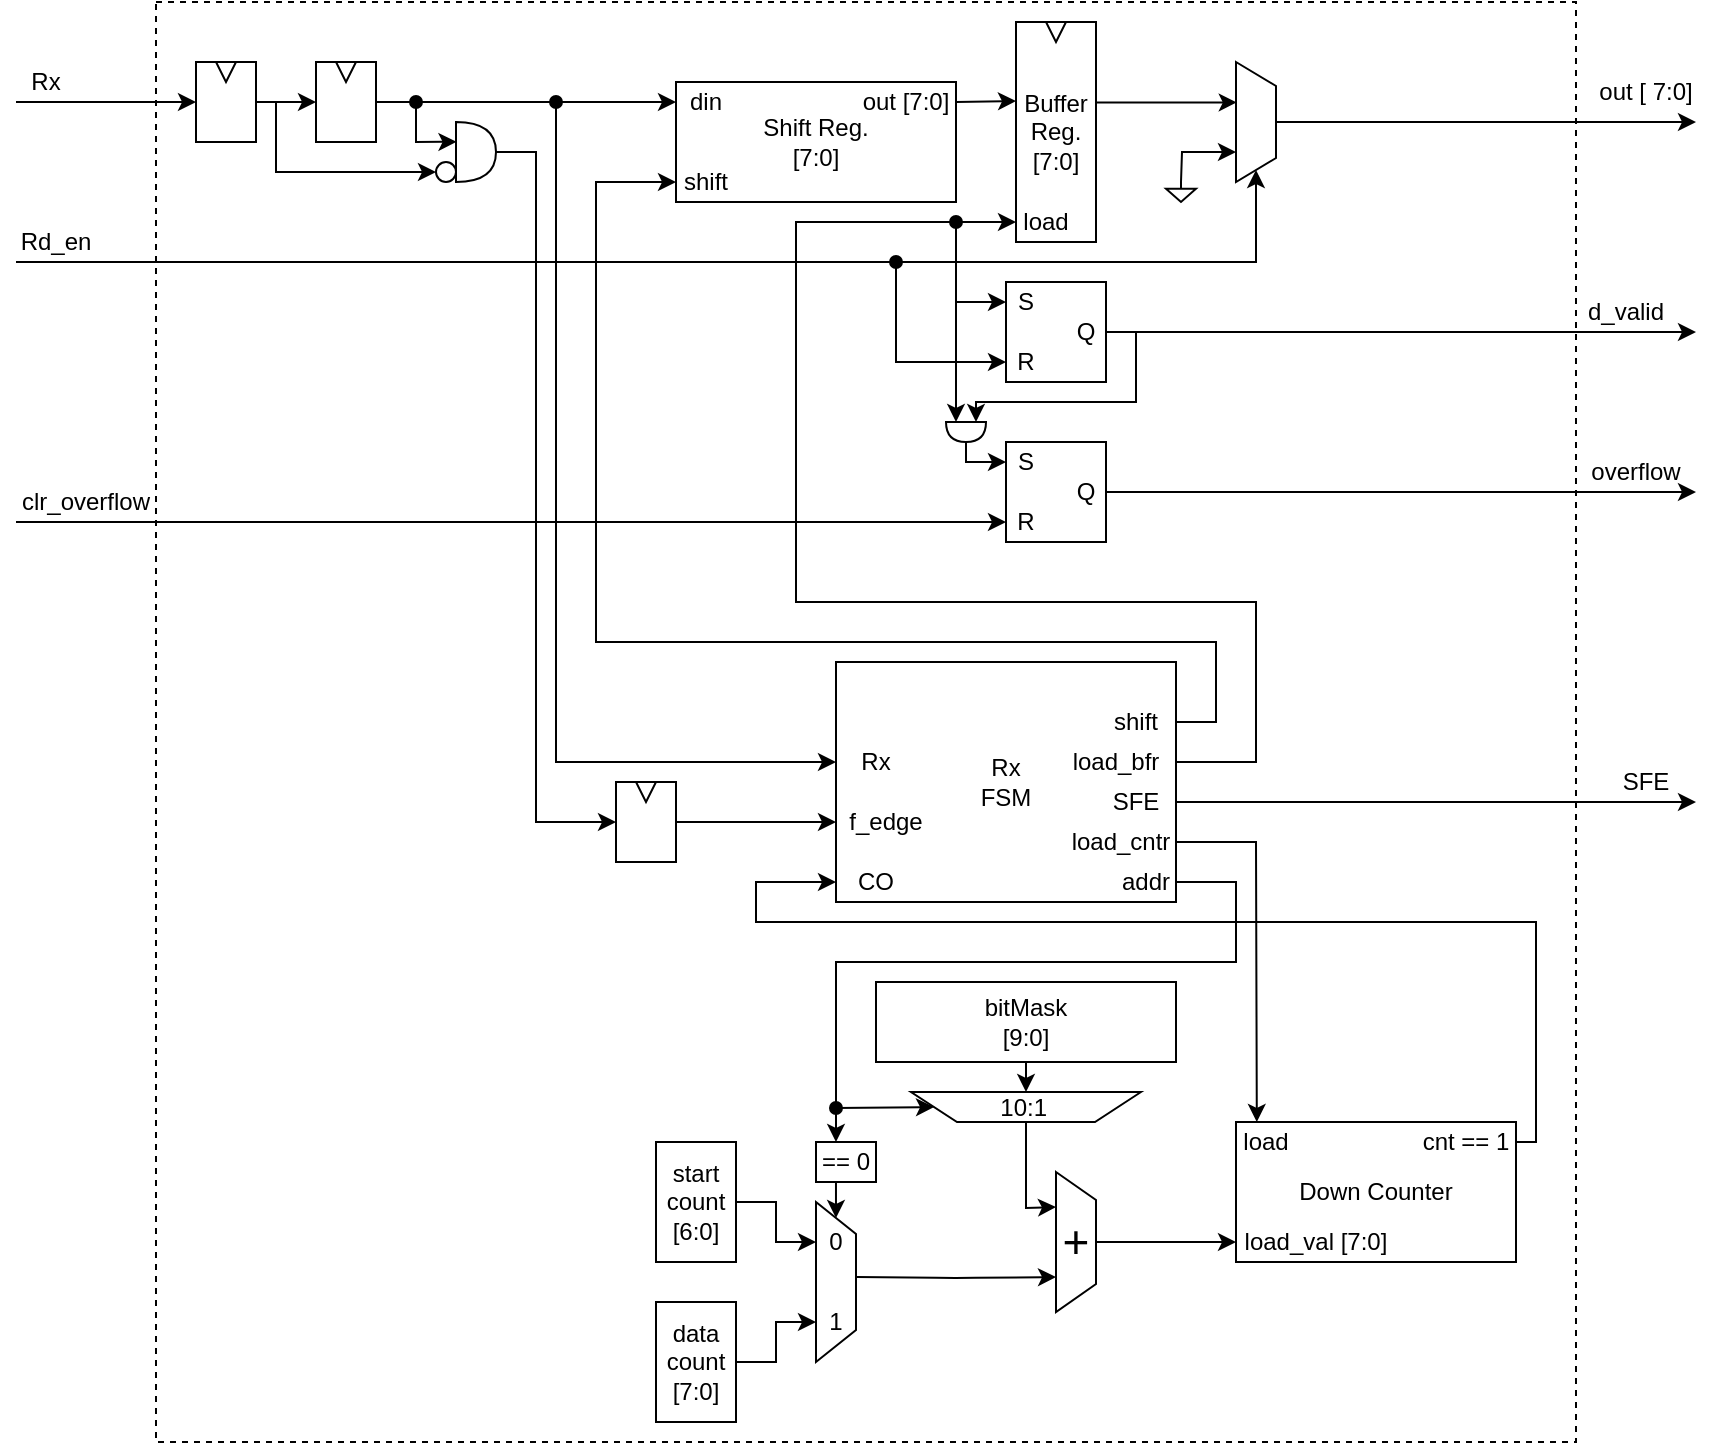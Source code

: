 <mxfile version="13.0.6" type="google"><diagram id="3SOEhyXQkGesLKQQwxoO" name="Page-1"><mxGraphModel dx="1977" dy="1360" grid="1" gridSize="10" guides="1" tooltips="1" connect="1" arrows="1" fold="1" page="0" pageScale="1" pageWidth="827" pageHeight="1169" math="0" shadow="0"><root><mxCell id="0"/><mxCell id="1" parent="0"/><mxCell id="6jl3Omt6gYEj1FxjUIc2-1" value="Rx&lt;br&gt;FSM" style="rounded=0;whiteSpace=wrap;html=1;" parent="1" vertex="1"><mxGeometry x="240" y="280" width="170" height="120" as="geometry"/></mxCell><mxCell id="6jl3Omt6gYEj1FxjUIc2-2" value="" style="rounded=0;whiteSpace=wrap;html=1;" parent="1" vertex="1"><mxGeometry x="-80" y="-20" width="30" height="40" as="geometry"/></mxCell><mxCell id="6jl3Omt6gYEj1FxjUIc2-3" value="" style="triangle;whiteSpace=wrap;html=1;direction=south;" parent="1" vertex="1"><mxGeometry x="-70" y="-20" width="10" height="10" as="geometry"/></mxCell><mxCell id="6jl3Omt6gYEj1FxjUIc2-4" value="" style="endArrow=classic;html=1;" parent="1" edge="1"><mxGeometry width="50" height="50" relative="1" as="geometry"><mxPoint x="-170" as="sourcePoint"/><mxPoint x="-80" as="targetPoint"/></mxGeometry></mxCell><mxCell id="6jl3Omt6gYEj1FxjUIc2-7" value="" style="rounded=0;whiteSpace=wrap;html=1;" parent="1" vertex="1"><mxGeometry x="-20" y="-20" width="30" height="40" as="geometry"/></mxCell><mxCell id="6jl3Omt6gYEj1FxjUIc2-8" value="" style="triangle;whiteSpace=wrap;html=1;direction=south;" parent="1" vertex="1"><mxGeometry x="-10" y="-20" width="10" height="10" as="geometry"/></mxCell><mxCell id="6jl3Omt6gYEj1FxjUIc2-9" value="" style="endArrow=classic;html=1;entryX=0;entryY=0.5;entryDx=0;entryDy=0;" parent="1" target="6jl3Omt6gYEj1FxjUIc2-7" edge="1"><mxGeometry width="50" height="50" relative="1" as="geometry"><mxPoint x="-50" as="sourcePoint"/><mxPoint y="-50" as="targetPoint"/></mxGeometry></mxCell><mxCell id="6jl3Omt6gYEj1FxjUIc2-10" value="" style="shape=or;whiteSpace=wrap;html=1;" parent="1" vertex="1"><mxGeometry x="50" y="10" width="20" height="30" as="geometry"/></mxCell><mxCell id="6jl3Omt6gYEj1FxjUIc2-11" value="" style="ellipse;whiteSpace=wrap;html=1;aspect=fixed;resizeWidth=0;" parent="1" vertex="1"><mxGeometry x="40" y="30" width="10" height="10" as="geometry"/></mxCell><mxCell id="6jl3Omt6gYEj1FxjUIc2-12" value="" style="endArrow=classic;html=1;entryX=0;entryY=0.5;entryDx=0;entryDy=0;rounded=0;" parent="1" target="6jl3Omt6gYEj1FxjUIc2-11" edge="1"><mxGeometry width="50" height="50" relative="1" as="geometry"><mxPoint x="-40" as="sourcePoint"/><mxPoint x="10" y="30" as="targetPoint"/><Array as="points"><mxPoint x="-40" y="35"/><mxPoint x="10" y="35"/></Array></mxGeometry></mxCell><mxCell id="6jl3Omt6gYEj1FxjUIc2-13" value="" style="endArrow=classic;html=1;entryX=0.012;entryY=0.33;entryDx=0;entryDy=0;entryPerimeter=0;rounded=0;" parent="1" target="6jl3Omt6gYEj1FxjUIc2-10" edge="1"><mxGeometry width="50" height="50" relative="1" as="geometry"><mxPoint x="10" as="sourcePoint"/><mxPoint x="30" y="5" as="targetPoint"/><Array as="points"><mxPoint x="30"/><mxPoint x="30" y="20"/></Array></mxGeometry></mxCell><mxCell id="6jl3Omt6gYEj1FxjUIc2-15" value="Down Counter" style="rounded=0;whiteSpace=wrap;html=1;" parent="1" vertex="1"><mxGeometry x="440" y="510" width="140" height="70" as="geometry"/></mxCell><mxCell id="6jl3Omt6gYEj1FxjUIc2-16" value="load" style="text;html=1;strokeColor=none;fillColor=none;align=center;verticalAlign=middle;whiteSpace=wrap;rounded=0;" parent="1" vertex="1"><mxGeometry x="440" y="510" width="30" height="20" as="geometry"/></mxCell><mxCell id="6jl3Omt6gYEj1FxjUIc2-17" value="load_val [7:0]" style="text;html=1;strokeColor=none;fillColor=none;align=center;verticalAlign=middle;whiteSpace=wrap;rounded=0;" parent="1" vertex="1"><mxGeometry x="440" y="560" width="80" height="20" as="geometry"/></mxCell><mxCell id="6jl3Omt6gYEj1FxjUIc2-19" value="cnt == 1" style="text;html=1;strokeColor=none;fillColor=none;align=center;verticalAlign=middle;whiteSpace=wrap;rounded=0;" parent="1" vertex="1"><mxGeometry x="530" y="510" width="50" height="20" as="geometry"/></mxCell><mxCell id="6jl3Omt6gYEj1FxjUIc2-20" value="Shift Reg.&lt;br&gt;[7:0]" style="rounded=0;whiteSpace=wrap;html=1;" parent="1" vertex="1"><mxGeometry x="160" y="-10" width="140" height="60" as="geometry"/></mxCell><mxCell id="6jl3Omt6gYEj1FxjUIc2-21" value="din" style="text;html=1;strokeColor=none;fillColor=none;align=center;verticalAlign=middle;whiteSpace=wrap;rounded=0;" parent="1" vertex="1"><mxGeometry x="160" y="-10" width="30" height="20" as="geometry"/></mxCell><mxCell id="6jl3Omt6gYEj1FxjUIc2-22" value="out [7:0]" style="text;html=1;strokeColor=none;fillColor=none;align=center;verticalAlign=middle;whiteSpace=wrap;rounded=0;" parent="1" vertex="1"><mxGeometry x="250" y="-10" width="50" height="20" as="geometry"/></mxCell><mxCell id="6jl3Omt6gYEj1FxjUIc2-23" value="Buffer Reg.&lt;br&gt;[7:0]" style="rounded=0;whiteSpace=wrap;html=1;" parent="1" vertex="1"><mxGeometry x="330" y="-40" width="40" height="110" as="geometry"/></mxCell><mxCell id="6jl3Omt6gYEj1FxjUIc2-24" value="shift" style="text;html=1;strokeColor=none;fillColor=none;align=center;verticalAlign=middle;whiteSpace=wrap;rounded=0;" parent="1" vertex="1"><mxGeometry x="160" y="30" width="30" height="20" as="geometry"/></mxCell><mxCell id="6jl3Omt6gYEj1FxjUIc2-25" value="load" style="text;html=1;strokeColor=none;fillColor=none;align=center;verticalAlign=middle;whiteSpace=wrap;rounded=0;" parent="1" vertex="1"><mxGeometry x="330" y="50" width="30" height="20" as="geometry"/></mxCell><mxCell id="6jl3Omt6gYEj1FxjUIc2-27" value="" style="triangle;whiteSpace=wrap;html=1;direction=south;" parent="1" vertex="1"><mxGeometry x="345" y="-40" width="10" height="10" as="geometry"/></mxCell><mxCell id="6jl3Omt6gYEj1FxjUIc2-28" value="" style="shape=trapezoid;perimeter=trapezoidPerimeter;whiteSpace=wrap;html=1;direction=south;" parent="1" vertex="1"><mxGeometry x="440" y="-20" width="20" height="60" as="geometry"/></mxCell><mxCell id="6jl3Omt6gYEj1FxjUIc2-29" value="" style="pointerEvents=1;verticalLabelPosition=bottom;shadow=0;dashed=0;align=center;html=1;verticalAlign=top;shape=mxgraph.electrical.signal_sources.signal_ground;" parent="1" vertex="1"><mxGeometry x="405" y="40" width="15" height="10" as="geometry"/></mxCell><mxCell id="6jl3Omt6gYEj1FxjUIc2-31" value="" style="endArrow=classic;html=1;exitX=0.5;exitY=0;exitDx=0;exitDy=0;exitPerimeter=0;entryX=0.75;entryY=1;entryDx=0;entryDy=0;rounded=0;" parent="1" source="6jl3Omt6gYEj1FxjUIc2-29" target="6jl3Omt6gYEj1FxjUIc2-28" edge="1"><mxGeometry width="50" height="50" relative="1" as="geometry"><mxPoint x="440" y="80" as="sourcePoint"/><mxPoint x="490" y="30" as="targetPoint"/><Array as="points"><mxPoint x="413" y="25"/><mxPoint x="428" y="25"/></Array></mxGeometry></mxCell><mxCell id="6jl3Omt6gYEj1FxjUIc2-32" value="" style="endArrow=classic;html=1;entryX=1;entryY=0.5;entryDx=0;entryDy=0;rounded=0;exitX=0;exitY=1;exitDx=0;exitDy=0;" parent="1" source="6jl3Omt6gYEj1FxjUIc2-57" target="6jl3Omt6gYEj1FxjUIc2-28" edge="1"><mxGeometry width="50" height="50" relative="1" as="geometry"><mxPoint x="-140" y="80" as="sourcePoint"/><mxPoint x="460" y="-30" as="targetPoint"/><Array as="points"><mxPoint x="450" y="80"/></Array></mxGeometry></mxCell><mxCell id="6jl3Omt6gYEj1FxjUIc2-34" value="" style="rounded=0;whiteSpace=wrap;html=1;" parent="1" vertex="1"><mxGeometry x="325" y="90" width="50" height="50" as="geometry"/></mxCell><mxCell id="6jl3Omt6gYEj1FxjUIc2-35" value="R" style="text;html=1;strokeColor=none;fillColor=none;align=center;verticalAlign=middle;whiteSpace=wrap;rounded=0;" parent="1" vertex="1"><mxGeometry x="325" y="120" width="20" height="20" as="geometry"/></mxCell><mxCell id="6jl3Omt6gYEj1FxjUIc2-36" value="S" style="text;html=1;strokeColor=none;fillColor=none;align=center;verticalAlign=middle;whiteSpace=wrap;rounded=0;" parent="1" vertex="1"><mxGeometry x="325" y="90" width="20" height="20" as="geometry"/></mxCell><mxCell id="6jl3Omt6gYEj1FxjUIc2-37" value="Q" style="text;html=1;strokeColor=none;fillColor=none;align=center;verticalAlign=middle;whiteSpace=wrap;rounded=0;" parent="1" vertex="1"><mxGeometry x="355" y="105" width="20" height="20" as="geometry"/></mxCell><mxCell id="6jl3Omt6gYEj1FxjUIc2-38" value="" style="rounded=0;whiteSpace=wrap;html=1;" parent="1" vertex="1"><mxGeometry x="325" y="170" width="50" height="50" as="geometry"/></mxCell><mxCell id="6jl3Omt6gYEj1FxjUIc2-39" value="R" style="text;html=1;strokeColor=none;fillColor=none;align=center;verticalAlign=middle;whiteSpace=wrap;rounded=0;" parent="1" vertex="1"><mxGeometry x="325" y="200" width="20" height="20" as="geometry"/></mxCell><mxCell id="6jl3Omt6gYEj1FxjUIc2-40" value="S" style="text;html=1;strokeColor=none;fillColor=none;align=center;verticalAlign=middle;whiteSpace=wrap;rounded=0;" parent="1" vertex="1"><mxGeometry x="325" y="170" width="20" height="20" as="geometry"/></mxCell><mxCell id="6jl3Omt6gYEj1FxjUIc2-41" value="Q" style="text;html=1;strokeColor=none;fillColor=none;align=center;verticalAlign=middle;whiteSpace=wrap;rounded=0;" parent="1" vertex="1"><mxGeometry x="355" y="185" width="20" height="20" as="geometry"/></mxCell><mxCell id="6jl3Omt6gYEj1FxjUIc2-42" value="" style="endArrow=classic;html=1;exitX=1;exitY=0.5;exitDx=0;exitDy=0;entryX=0;entryY=0.359;entryDx=0;entryDy=0;entryPerimeter=0;" parent="1" source="6jl3Omt6gYEj1FxjUIc2-22" target="6jl3Omt6gYEj1FxjUIc2-23" edge="1"><mxGeometry width="50" height="50" relative="1" as="geometry"><mxPoint x="400" y="90" as="sourcePoint"/><mxPoint x="320" y="-10" as="targetPoint"/></mxGeometry></mxCell><mxCell id="6jl3Omt6gYEj1FxjUIc2-43" value="" style="endArrow=classic;html=1;entryX=0;entryY=0.5;entryDx=0;entryDy=0;exitX=1;exitY=0.5;exitDx=0;exitDy=0;rounded=0;" parent="1" source="6jl3Omt6gYEj1FxjUIc2-89" target="6jl3Omt6gYEj1FxjUIc2-25" edge="1"><mxGeometry width="50" height="50" relative="1" as="geometry"><mxPoint x="250" y="60" as="sourcePoint"/><mxPoint x="300" y="60" as="targetPoint"/><Array as="points"><mxPoint x="450" y="330"/><mxPoint x="450" y="250"/><mxPoint x="220" y="250"/><mxPoint x="220" y="60"/></Array></mxGeometry></mxCell><mxCell id="6jl3Omt6gYEj1FxjUIc2-44" value="" style="endArrow=classic;html=1;entryX=0;entryY=0.5;entryDx=0;entryDy=0;startArrow=oval;startFill=1;rounded=0;" parent="1" target="6jl3Omt6gYEj1FxjUIc2-36" edge="1"><mxGeometry width="50" height="50" relative="1" as="geometry"><mxPoint x="300" y="60" as="sourcePoint"/><mxPoint x="410" y="100" as="targetPoint"/><Array as="points"><mxPoint x="300" y="100"/></Array></mxGeometry></mxCell><mxCell id="6jl3Omt6gYEj1FxjUIc2-45" value="" style="endArrow=classic;html=1;entryX=0;entryY=0.5;entryDx=0;entryDy=0;rounded=0;startArrow=oval;startFill=1;" parent="1" target="6jl3Omt6gYEj1FxjUIc2-35" edge="1"><mxGeometry width="50" height="50" relative="1" as="geometry"><mxPoint x="270" y="80" as="sourcePoint"/><mxPoint x="450" y="100" as="targetPoint"/><Array as="points"><mxPoint x="270" y="130"/></Array></mxGeometry></mxCell><mxCell id="6jl3Omt6gYEj1FxjUIc2-46" value="" style="endArrow=classic;html=1;exitX=1;exitY=0.5;exitDx=0;exitDy=0;entryX=0;entryY=0.25;entryDx=0;entryDy=0;entryPerimeter=0;rounded=0;" parent="1" source="6jl3Omt6gYEj1FxjUIc2-37" target="6jl3Omt6gYEj1FxjUIc2-48" edge="1"><mxGeometry width="50" height="50" relative="1" as="geometry"><mxPoint x="350" y="150" as="sourcePoint"/><mxPoint x="310" y="150" as="targetPoint"/><Array as="points"><mxPoint x="390" y="115"/><mxPoint x="390" y="150"/><mxPoint x="310" y="150"/></Array></mxGeometry></mxCell><mxCell id="6jl3Omt6gYEj1FxjUIc2-47" value="" style="endArrow=classic;html=1;entryX=0;entryY=0.75;entryDx=0;entryDy=0;entryPerimeter=0;" parent="1" target="6jl3Omt6gYEj1FxjUIc2-48" edge="1"><mxGeometry width="50" height="50" relative="1" as="geometry"><mxPoint x="300" y="100" as="sourcePoint"/><mxPoint x="300" y="150" as="targetPoint"/></mxGeometry></mxCell><mxCell id="6jl3Omt6gYEj1FxjUIc2-48" value="" style="shape=or;whiteSpace=wrap;html=1;direction=south;" parent="1" vertex="1"><mxGeometry x="295" y="160" width="20" height="10" as="geometry"/></mxCell><mxCell id="6jl3Omt6gYEj1FxjUIc2-49" value="" style="endArrow=classic;html=1;exitX=1;exitY=0.5;exitDx=0;exitDy=0;exitPerimeter=0;entryX=0;entryY=0.5;entryDx=0;entryDy=0;rounded=0;" parent="1" source="6jl3Omt6gYEj1FxjUIc2-48" target="6jl3Omt6gYEj1FxjUIc2-40" edge="1"><mxGeometry width="50" height="50" relative="1" as="geometry"><mxPoint x="350" y="150" as="sourcePoint"/><mxPoint x="400" y="100" as="targetPoint"/><Array as="points"><mxPoint x="305" y="180"/></Array></mxGeometry></mxCell><mxCell id="6jl3Omt6gYEj1FxjUIc2-50" value="" style="endArrow=classic;html=1;" parent="1" edge="1"><mxGeometry width="50" height="50" relative="1" as="geometry"><mxPoint x="390" y="115" as="sourcePoint"/><mxPoint x="670" y="115" as="targetPoint"/></mxGeometry></mxCell><mxCell id="6jl3Omt6gYEj1FxjUIc2-52" value="d_valid" style="text;html=1;strokeColor=none;fillColor=none;align=center;verticalAlign=middle;whiteSpace=wrap;rounded=0;" parent="1" vertex="1"><mxGeometry x="610" y="90" width="50" height="30" as="geometry"/></mxCell><mxCell id="6jl3Omt6gYEj1FxjUIc2-54" value="" style="endArrow=classic;html=1;exitX=1;exitY=0.5;exitDx=0;exitDy=0;" parent="1" source="6jl3Omt6gYEj1FxjUIc2-41" edge="1"><mxGeometry width="50" height="50" relative="1" as="geometry"><mxPoint x="420" y="120" as="sourcePoint"/><mxPoint x="670" y="195" as="targetPoint"/></mxGeometry></mxCell><mxCell id="6jl3Omt6gYEj1FxjUIc2-55" value="overflow" style="text;html=1;strokeColor=none;fillColor=none;align=center;verticalAlign=middle;whiteSpace=wrap;rounded=0;" parent="1" vertex="1"><mxGeometry x="615" y="170" width="50" height="30" as="geometry"/></mxCell><mxCell id="6jl3Omt6gYEj1FxjUIc2-56" value="" style="endArrow=classic;html=1;exitX=1.008;exitY=0.366;exitDx=0;exitDy=0;exitPerimeter=0;entryX=0.337;entryY=0.981;entryDx=0;entryDy=0;entryPerimeter=0;" parent="1" source="6jl3Omt6gYEj1FxjUIc2-23" target="6jl3Omt6gYEj1FxjUIc2-28" edge="1"><mxGeometry width="50" height="50" relative="1" as="geometry"><mxPoint x="410" y="100" as="sourcePoint"/><mxPoint x="460" y="50" as="targetPoint"/></mxGeometry></mxCell><mxCell id="6jl3Omt6gYEj1FxjUIc2-57" value="Rd_en" style="text;html=1;strokeColor=none;fillColor=none;align=center;verticalAlign=middle;whiteSpace=wrap;rounded=0;" parent="1" vertex="1"><mxGeometry x="-170" y="60" width="40" height="20" as="geometry"/></mxCell><mxCell id="6jl3Omt6gYEj1FxjUIc2-58" value="start&lt;br&gt;count&lt;br&gt;[6:0]" style="rounded=0;whiteSpace=wrap;html=1;" parent="1" vertex="1"><mxGeometry x="150" y="520" width="40" height="60" as="geometry"/></mxCell><mxCell id="6jl3Omt6gYEj1FxjUIc2-59" value="data&lt;br&gt;count&lt;br&gt;[7:0]" style="rounded=0;whiteSpace=wrap;html=1;" parent="1" vertex="1"><mxGeometry x="150" y="600" width="40" height="60" as="geometry"/></mxCell><mxCell id="6jl3Omt6gYEj1FxjUIc2-60" value="bitMask&lt;br&gt;[9:0]" style="rounded=0;whiteSpace=wrap;html=1;" parent="1" vertex="1"><mxGeometry x="260" y="440" width="150" height="40" as="geometry"/></mxCell><mxCell id="6jl3Omt6gYEj1FxjUIc2-61" value="" style="shape=trapezoid;perimeter=trapezoidPerimeter;whiteSpace=wrap;html=1;direction=south;" parent="1" vertex="1"><mxGeometry x="230" y="550" width="20" height="80" as="geometry"/></mxCell><mxCell id="6jl3Omt6gYEj1FxjUIc2-62" value="&lt;font style=&quot;font-size: 23px&quot;&gt;+&lt;/font&gt;" style="shape=trapezoid;perimeter=trapezoidPerimeter;whiteSpace=wrap;html=1;direction=south;" parent="1" vertex="1"><mxGeometry x="350" y="535" width="20" height="70" as="geometry"/></mxCell><mxCell id="6jl3Omt6gYEj1FxjUIc2-63" value="0" style="text;html=1;strokeColor=none;fillColor=none;align=center;verticalAlign=middle;whiteSpace=wrap;rounded=0;" parent="1" vertex="1"><mxGeometry x="230" y="560" width="20" height="20" as="geometry"/></mxCell><mxCell id="6jl3Omt6gYEj1FxjUIc2-64" value="1" style="text;html=1;strokeColor=none;fillColor=none;align=center;verticalAlign=middle;whiteSpace=wrap;rounded=0;" parent="1" vertex="1"><mxGeometry x="230" y="600" width="20" height="20" as="geometry"/></mxCell><mxCell id="6jl3Omt6gYEj1FxjUIc2-67" value="10:1&amp;nbsp;" style="shape=trapezoid;perimeter=trapezoidPerimeter;whiteSpace=wrap;html=1;direction=west;" parent="1" vertex="1"><mxGeometry x="277.5" y="495" width="115" height="15" as="geometry"/></mxCell><mxCell id="6jl3Omt6gYEj1FxjUIc2-68" value="== 0" style="rounded=0;whiteSpace=wrap;html=1;" parent="1" vertex="1"><mxGeometry x="230" y="520" width="30" height="20" as="geometry"/></mxCell><mxCell id="6jl3Omt6gYEj1FxjUIc2-69" value="" style="endArrow=classic;html=1;entryX=1;entryY=0.5;entryDx=0;entryDy=0;exitX=1;exitY=0.5;exitDx=0;exitDy=0;rounded=0;" parent="1" source="6jl3Omt6gYEj1FxjUIc2-80" target="6jl3Omt6gYEj1FxjUIc2-67" edge="1"><mxGeometry width="50" height="50" relative="1" as="geometry"><mxPoint x="200" y="533" as="sourcePoint"/><mxPoint x="490" y="580" as="targetPoint"/><Array as="points"><mxPoint x="440" y="390"/><mxPoint x="440" y="430"/><mxPoint x="240" y="430"/><mxPoint x="240" y="503"/></Array></mxGeometry></mxCell><mxCell id="6jl3Omt6gYEj1FxjUIc2-70" value="" style="endArrow=classic;html=1;entryX=0.333;entryY=0;entryDx=0;entryDy=0;entryPerimeter=0;startArrow=oval;startFill=1;" parent="1" target="6jl3Omt6gYEj1FxjUIc2-68" edge="1"><mxGeometry width="50" height="50" relative="1" as="geometry"><mxPoint x="240" y="503" as="sourcePoint"/><mxPoint x="220" y="520" as="targetPoint"/></mxGeometry></mxCell><mxCell id="6jl3Omt6gYEj1FxjUIc2-71" value="" style="endArrow=classic;html=1;exitX=0.333;exitY=1.021;exitDx=0;exitDy=0;exitPerimeter=0;entryX=0;entryY=0.5;entryDx=0;entryDy=0;" parent="1" source="6jl3Omt6gYEj1FxjUIc2-68" target="6jl3Omt6gYEj1FxjUIc2-61" edge="1"><mxGeometry width="50" height="50" relative="1" as="geometry"><mxPoint x="220" y="550" as="sourcePoint"/><mxPoint x="270" y="500" as="targetPoint"/></mxGeometry></mxCell><mxCell id="6jl3Omt6gYEj1FxjUIc2-72" value="" style="endArrow=classic;html=1;exitX=0.5;exitY=0;exitDx=0;exitDy=0;entryX=0.25;entryY=1;entryDx=0;entryDy=0;rounded=0;" parent="1" source="6jl3Omt6gYEj1FxjUIc2-67" target="6jl3Omt6gYEj1FxjUIc2-62" edge="1"><mxGeometry width="50" height="50" relative="1" as="geometry"><mxPoint x="300" y="530" as="sourcePoint"/><mxPoint x="335" y="550" as="targetPoint"/><Array as="points"><mxPoint x="335" y="553"/></Array></mxGeometry></mxCell><mxCell id="6jl3Omt6gYEj1FxjUIc2-73" value="" style="endArrow=classic;html=1;entryX=0.75;entryY=1;entryDx=0;entryDy=0;exitX=0.469;exitY=0;exitDx=0;exitDy=0;exitPerimeter=0;" parent="1" source="6jl3Omt6gYEj1FxjUIc2-61" target="6jl3Omt6gYEj1FxjUIc2-62" edge="1"><mxGeometry width="50" height="50" relative="1" as="geometry"><mxPoint x="260" y="588" as="sourcePoint"/><mxPoint x="350" y="480" as="targetPoint"/><Array as="points"><mxPoint x="300" y="588"/></Array></mxGeometry></mxCell><mxCell id="6jl3Omt6gYEj1FxjUIc2-74" value="" style="endArrow=classic;html=1;exitX=1;exitY=0.5;exitDx=0;exitDy=0;entryX=0;entryY=0.5;entryDx=0;entryDy=0;rounded=0;" parent="1" source="6jl3Omt6gYEj1FxjUIc2-58" target="6jl3Omt6gYEj1FxjUIc2-63" edge="1"><mxGeometry width="50" height="50" relative="1" as="geometry"><mxPoint x="300" y="570" as="sourcePoint"/><mxPoint x="350" y="520" as="targetPoint"/><Array as="points"><mxPoint x="210" y="550"/><mxPoint x="210" y="570"/></Array></mxGeometry></mxCell><mxCell id="6jl3Omt6gYEj1FxjUIc2-75" value="" style="endArrow=classic;html=1;exitX=1;exitY=0.5;exitDx=0;exitDy=0;entryX=0;entryY=0.5;entryDx=0;entryDy=0;rounded=0;" parent="1" source="6jl3Omt6gYEj1FxjUIc2-59" target="6jl3Omt6gYEj1FxjUIc2-64" edge="1"><mxGeometry width="50" height="50" relative="1" as="geometry"><mxPoint x="300" y="570" as="sourcePoint"/><mxPoint x="350" y="520" as="targetPoint"/><Array as="points"><mxPoint x="210" y="630"/><mxPoint x="210" y="610"/></Array></mxGeometry></mxCell><mxCell id="6jl3Omt6gYEj1FxjUIc2-77" value="" style="endArrow=classic;html=1;exitX=0.5;exitY=1;exitDx=0;exitDy=0;entryX=0.5;entryY=1;entryDx=0;entryDy=0;" parent="1" source="6jl3Omt6gYEj1FxjUIc2-60" target="6jl3Omt6gYEj1FxjUIc2-67" edge="1"><mxGeometry width="50" height="50" relative="1" as="geometry"><mxPoint x="280" y="550" as="sourcePoint"/><mxPoint x="330" y="500" as="targetPoint"/></mxGeometry></mxCell><mxCell id="6jl3Omt6gYEj1FxjUIc2-78" value="" style="endArrow=classic;html=1;exitX=0.5;exitY=0;exitDx=0;exitDy=0;entryX=0;entryY=0.5;entryDx=0;entryDy=0;" parent="1" source="6jl3Omt6gYEj1FxjUIc2-62" target="6jl3Omt6gYEj1FxjUIc2-17" edge="1"><mxGeometry width="50" height="50" relative="1" as="geometry"><mxPoint x="530" y="640" as="sourcePoint"/><mxPoint x="410" y="570" as="targetPoint"/></mxGeometry></mxCell><mxCell id="6jl3Omt6gYEj1FxjUIc2-80" value="addr" style="text;html=1;strokeColor=none;fillColor=none;align=center;verticalAlign=middle;whiteSpace=wrap;rounded=0;" parent="1" vertex="1"><mxGeometry x="380" y="380" width="30" height="20" as="geometry"/></mxCell><mxCell id="6jl3Omt6gYEj1FxjUIc2-81" value="load_cntr" style="text;html=1;strokeColor=none;fillColor=none;align=center;verticalAlign=middle;whiteSpace=wrap;rounded=0;" parent="1" vertex="1"><mxGeometry x="355" y="360" width="55" height="20" as="geometry"/></mxCell><mxCell id="6jl3Omt6gYEj1FxjUIc2-82" value="" style="endArrow=classic;html=1;entryX=0;entryY=0.5;entryDx=0;entryDy=0;rounded=0;startArrow=oval;startFill=1;" parent="1" target="6jl3Omt6gYEj1FxjUIc2-21" edge="1"><mxGeometry width="50" height="50" relative="1" as="geometry"><mxPoint x="30" as="sourcePoint"/><mxPoint x="110" y="150" as="targetPoint"/></mxGeometry></mxCell><mxCell id="6jl3Omt6gYEj1FxjUIc2-83" value="f_edge" style="text;html=1;strokeColor=none;fillColor=none;align=center;verticalAlign=middle;whiteSpace=wrap;rounded=0;" parent="1" vertex="1"><mxGeometry x="240" y="350" width="50" height="20" as="geometry"/></mxCell><mxCell id="6jl3Omt6gYEj1FxjUIc2-84" value="CO" style="text;html=1;strokeColor=none;fillColor=none;align=center;verticalAlign=middle;whiteSpace=wrap;rounded=0;" parent="1" vertex="1"><mxGeometry x="240" y="380" width="40" height="20" as="geometry"/></mxCell><mxCell id="6jl3Omt6gYEj1FxjUIc2-85" value="" style="endArrow=classic;html=1;rounded=0;" parent="1" edge="1"><mxGeometry width="50" height="50" relative="1" as="geometry"><mxPoint x="70" y="25" as="sourcePoint"/><mxPoint x="130" y="360" as="targetPoint"/><Array as="points"><mxPoint x="90" y="25"/><mxPoint x="90" y="360"/></Array></mxGeometry></mxCell><mxCell id="6jl3Omt6gYEj1FxjUIc2-86" value="shift" style="text;html=1;strokeColor=none;fillColor=none;align=center;verticalAlign=middle;whiteSpace=wrap;rounded=0;" parent="1" vertex="1"><mxGeometry x="370" y="300" width="40" height="20" as="geometry"/></mxCell><mxCell id="6jl3Omt6gYEj1FxjUIc2-87" value="SFE" style="text;html=1;strokeColor=none;fillColor=none;align=center;verticalAlign=middle;whiteSpace=wrap;rounded=0;" parent="1" vertex="1"><mxGeometry x="370" y="340" width="40" height="20" as="geometry"/></mxCell><mxCell id="6jl3Omt6gYEj1FxjUIc2-88" value="" style="endArrow=classic;html=1;exitX=1;exitY=0.5;exitDx=0;exitDy=0;rounded=0;entryX=0.347;entryY=0;entryDx=0;entryDy=0;entryPerimeter=0;" parent="1" source="6jl3Omt6gYEj1FxjUIc2-81" target="6jl3Omt6gYEj1FxjUIc2-16" edge="1"><mxGeometry width="50" height="50" relative="1" as="geometry"><mxPoint x="360" y="460" as="sourcePoint"/><mxPoint x="450" y="490" as="targetPoint"/><Array as="points"><mxPoint x="450" y="370"/></Array></mxGeometry></mxCell><mxCell id="6jl3Omt6gYEj1FxjUIc2-89" value="load_bfr" style="text;html=1;strokeColor=none;fillColor=none;align=center;verticalAlign=middle;whiteSpace=wrap;rounded=0;" parent="1" vertex="1"><mxGeometry x="350" y="320" width="60" height="20" as="geometry"/></mxCell><mxCell id="6jl3Omt6gYEj1FxjUIc2-90" value="" style="endArrow=classic;html=1;entryX=0;entryY=0.5;entryDx=0;entryDy=0;exitX=1;exitY=0.5;exitDx=0;exitDy=0;rounded=0;" parent="1" source="6jl3Omt6gYEj1FxjUIc2-86" target="6jl3Omt6gYEj1FxjUIc2-24" edge="1"><mxGeometry width="50" height="50" relative="1" as="geometry"><mxPoint x="360" y="250" as="sourcePoint"/><mxPoint x="410" y="200" as="targetPoint"/><Array as="points"><mxPoint x="430" y="310"/><mxPoint x="430" y="270"/><mxPoint x="120" y="270"/><mxPoint x="120" y="40"/></Array></mxGeometry></mxCell><mxCell id="6jl3Omt6gYEj1FxjUIc2-91" value="" style="endArrow=classic;html=1;" parent="1" edge="1"><mxGeometry width="50" height="50" relative="1" as="geometry"><mxPoint x="410" y="350" as="sourcePoint"/><mxPoint x="670" y="350" as="targetPoint"/></mxGeometry></mxCell><mxCell id="6jl3Omt6gYEj1FxjUIc2-92" value="" style="endArrow=classic;html=1;exitX=1;exitY=0.5;exitDx=0;exitDy=0;rounded=0;" parent="1" source="6jl3Omt6gYEj1FxjUIc2-19" edge="1"><mxGeometry width="50" height="50" relative="1" as="geometry"><mxPoint x="190" y="440" as="sourcePoint"/><mxPoint x="240" y="390" as="targetPoint"/><Array as="points"><mxPoint x="590" y="520"/><mxPoint x="590" y="410"/><mxPoint x="200" y="410"/><mxPoint x="200" y="390"/></Array></mxGeometry></mxCell><mxCell id="6jl3Omt6gYEj1FxjUIc2-93" value="" style="endArrow=classic;html=1;entryX=0;entryY=0.5;entryDx=0;entryDy=0;rounded=0;startArrow=oval;startFill=1;" parent="1" target="6jl3Omt6gYEj1FxjUIc2-94" edge="1"><mxGeometry width="50" height="50" relative="1" as="geometry"><mxPoint x="100" as="sourcePoint"/><mxPoint x="100" y="330" as="targetPoint"/><Array as="points"><mxPoint x="100" y="330"/></Array></mxGeometry></mxCell><mxCell id="6jl3Omt6gYEj1FxjUIc2-94" value="Rx" style="text;html=1;strokeColor=none;fillColor=none;align=center;verticalAlign=middle;whiteSpace=wrap;rounded=0;" parent="1" vertex="1"><mxGeometry x="240" y="320" width="40" height="20" as="geometry"/></mxCell><mxCell id="6jl3Omt6gYEj1FxjUIc2-96" value="" style="endArrow=classic;html=1;entryX=0;entryY=0.5;entryDx=0;entryDy=0;exitX=0;exitY=1;exitDx=0;exitDy=0;" parent="1" source="6jl3Omt6gYEj1FxjUIc2-97" target="6jl3Omt6gYEj1FxjUIc2-39" edge="1"><mxGeometry width="50" height="50" relative="1" as="geometry"><mxPoint x="-160" y="210" as="sourcePoint"/><mxPoint x="-60" y="190" as="targetPoint"/></mxGeometry></mxCell><mxCell id="6jl3Omt6gYEj1FxjUIc2-97" value="clr_overflow" style="text;html=1;strokeColor=none;fillColor=none;align=center;verticalAlign=middle;whiteSpace=wrap;rounded=0;" parent="1" vertex="1"><mxGeometry x="-170" y="190" width="70" height="20" as="geometry"/></mxCell><mxCell id="6jl3Omt6gYEj1FxjUIc2-99" value="Rx" style="text;html=1;strokeColor=none;fillColor=none;align=center;verticalAlign=middle;whiteSpace=wrap;rounded=0;" parent="1" vertex="1"><mxGeometry x="-170" y="-20" width="30" height="20" as="geometry"/></mxCell><mxCell id="6jl3Omt6gYEj1FxjUIc2-101" value="" style="endArrow=classic;html=1;exitX=0.5;exitY=0;exitDx=0;exitDy=0;" parent="1" source="6jl3Omt6gYEj1FxjUIc2-28" edge="1"><mxGeometry width="50" height="50" relative="1" as="geometry"><mxPoint x="570" y="140" as="sourcePoint"/><mxPoint x="670" y="10" as="targetPoint"/></mxGeometry></mxCell><mxCell id="6jl3Omt6gYEj1FxjUIc2-102" value="out [ 7:0]" style="text;html=1;strokeColor=none;fillColor=none;align=center;verticalAlign=middle;whiteSpace=wrap;rounded=0;" parent="1" vertex="1"><mxGeometry x="615" y="-20" width="60" height="30" as="geometry"/></mxCell><mxCell id="6jl3Omt6gYEj1FxjUIc2-103" value="SFE" style="text;html=1;strokeColor=none;fillColor=none;align=center;verticalAlign=middle;whiteSpace=wrap;rounded=0;" parent="1" vertex="1"><mxGeometry x="625" y="330" width="40" height="20" as="geometry"/></mxCell><mxCell id="6jl3Omt6gYEj1FxjUIc2-105" value="" style="rounded=0;whiteSpace=wrap;html=1;fillColor=none;dashed=1;" parent="1" vertex="1"><mxGeometry x="-100" y="-50" width="710" height="720" as="geometry"/></mxCell><mxCell id="kKCbhmX-yhTnCNSVk61h-3" value="" style="rounded=0;whiteSpace=wrap;html=1;" vertex="1" parent="1"><mxGeometry x="130" y="340" width="30" height="40" as="geometry"/></mxCell><mxCell id="kKCbhmX-yhTnCNSVk61h-4" value="" style="triangle;whiteSpace=wrap;html=1;direction=south;" vertex="1" parent="1"><mxGeometry x="140" y="340" width="10" height="10" as="geometry"/></mxCell><mxCell id="kKCbhmX-yhTnCNSVk61h-5" value="" style="endArrow=classic;html=1;exitX=1;exitY=0.5;exitDx=0;exitDy=0;entryX=0;entryY=0.5;entryDx=0;entryDy=0;" edge="1" parent="1" source="kKCbhmX-yhTnCNSVk61h-3" target="6jl3Omt6gYEj1FxjUIc2-83"><mxGeometry width="50" height="50" relative="1" as="geometry"><mxPoint x="280" y="190" as="sourcePoint"/><mxPoint x="330" y="140" as="targetPoint"/></mxGeometry></mxCell></root></mxGraphModel></diagram></mxfile>